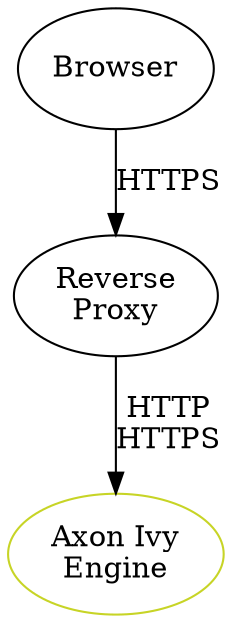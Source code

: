 
digraph overview {
  browser [ label="Browser", pos = "0,2.5!", width="1.3" height="0.8"];
  reverseproxy [ label="Reverse\nProxy", pos="3,2.5!" width="1.3" height="0.8"]
  engine [label="Axon Ivy\nEngine", pos="6,2.5!", height="0.8", width="1.3", color="#C7D426", fontcolor="black"];
  
  browser -> reverseproxy [ label="HTTPS"];
  reverseproxy -> engine [ label="HTTP\nHTTPS" ];
}
